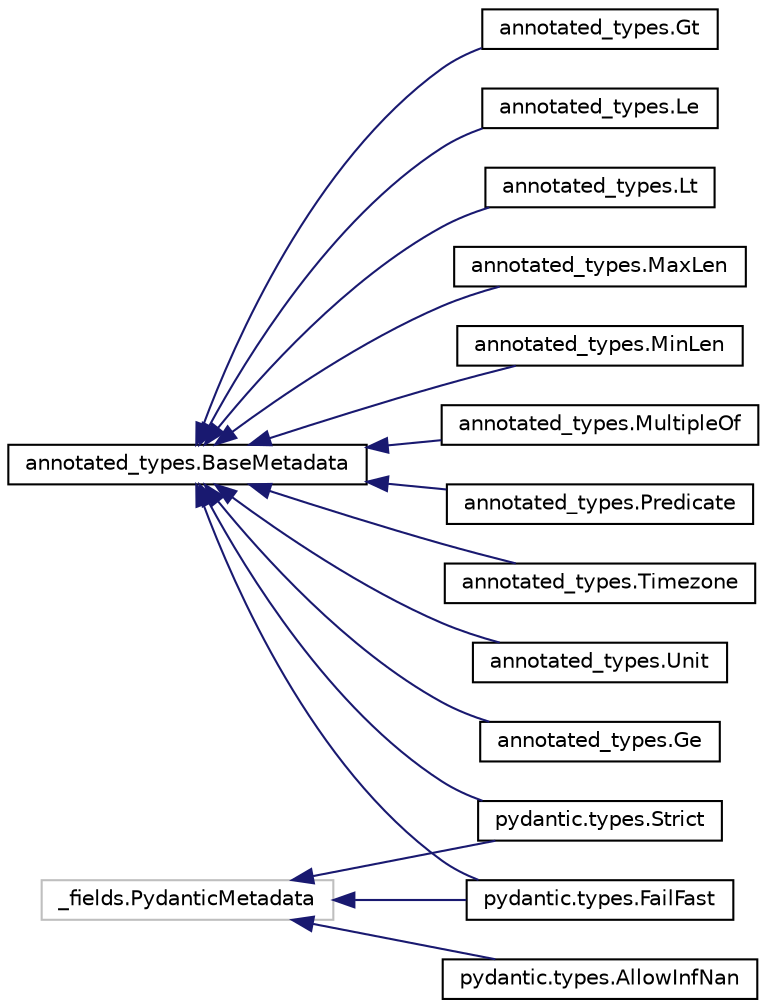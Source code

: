digraph "Graphical Class Hierarchy"
{
 // LATEX_PDF_SIZE
  edge [fontname="Helvetica",fontsize="10",labelfontname="Helvetica",labelfontsize="10"];
  node [fontname="Helvetica",fontsize="10",shape=record];
  rankdir="LR";
  Node0 [label="annotated_types.BaseMetadata",height=0.2,width=0.4,color="black", fillcolor="white", style="filled",URL="$classannotated__types_1_1BaseMetadata.html",tooltip=" "];
  Node0 -> Node1 [dir="back",color="midnightblue",fontsize="10",style="solid",fontname="Helvetica"];
  Node1 [label="annotated_types.Ge",height=0.2,width=0.4,color="black", fillcolor="white", style="filled",URL="$classannotated__types_1_1Ge.html",tooltip=" "];
  Node0 -> Node2 [dir="back",color="midnightblue",fontsize="10",style="solid",fontname="Helvetica"];
  Node2 [label="annotated_types.Gt",height=0.2,width=0.4,color="black", fillcolor="white", style="filled",URL="$classannotated__types_1_1Gt.html",tooltip=" "];
  Node0 -> Node3 [dir="back",color="midnightblue",fontsize="10",style="solid",fontname="Helvetica"];
  Node3 [label="annotated_types.Le",height=0.2,width=0.4,color="black", fillcolor="white", style="filled",URL="$classannotated__types_1_1Le.html",tooltip=" "];
  Node0 -> Node4 [dir="back",color="midnightblue",fontsize="10",style="solid",fontname="Helvetica"];
  Node4 [label="annotated_types.Lt",height=0.2,width=0.4,color="black", fillcolor="white", style="filled",URL="$classannotated__types_1_1Lt.html",tooltip=" "];
  Node0 -> Node5 [dir="back",color="midnightblue",fontsize="10",style="solid",fontname="Helvetica"];
  Node5 [label="annotated_types.MaxLen",height=0.2,width=0.4,color="black", fillcolor="white", style="filled",URL="$classannotated__types_1_1MaxLen.html",tooltip=" "];
  Node0 -> Node6 [dir="back",color="midnightblue",fontsize="10",style="solid",fontname="Helvetica"];
  Node6 [label="annotated_types.MinLen",height=0.2,width=0.4,color="black", fillcolor="white", style="filled",URL="$classannotated__types_1_1MinLen.html",tooltip=" "];
  Node0 -> Node7 [dir="back",color="midnightblue",fontsize="10",style="solid",fontname="Helvetica"];
  Node7 [label="annotated_types.MultipleOf",height=0.2,width=0.4,color="black", fillcolor="white", style="filled",URL="$classannotated__types_1_1MultipleOf.html",tooltip=" "];
  Node0 -> Node8 [dir="back",color="midnightblue",fontsize="10",style="solid",fontname="Helvetica"];
  Node8 [label="annotated_types.Predicate",height=0.2,width=0.4,color="black", fillcolor="white", style="filled",URL="$classannotated__types_1_1Predicate.html",tooltip=" "];
  Node0 -> Node9 [dir="back",color="midnightblue",fontsize="10",style="solid",fontname="Helvetica"];
  Node9 [label="annotated_types.Timezone",height=0.2,width=0.4,color="black", fillcolor="white", style="filled",URL="$classannotated__types_1_1Timezone.html",tooltip=" "];
  Node0 -> Node10 [dir="back",color="midnightblue",fontsize="10",style="solid",fontname="Helvetica"];
  Node10 [label="annotated_types.Unit",height=0.2,width=0.4,color="black", fillcolor="white", style="filled",URL="$classannotated__types_1_1Unit.html",tooltip=" "];
  Node0 -> Node11 [dir="back",color="midnightblue",fontsize="10",style="solid",fontname="Helvetica"];
  Node11 [label="pydantic.types.FailFast",height=0.2,width=0.4,color="black", fillcolor="white", style="filled",URL="$classpydantic_1_1types_1_1FailFast.html",tooltip=" "];
  Node0 -> Node12 [dir="back",color="midnightblue",fontsize="10",style="solid",fontname="Helvetica"];
  Node12 [label="pydantic.types.Strict",height=0.2,width=0.4,color="black", fillcolor="white", style="filled",URL="$classpydantic_1_1types_1_1Strict.html",tooltip="!! abstract \"Usage Documentation\" Strict Mode with Annotated Strict"];
  Node11018 [label="_fields.PydanticMetadata",height=0.2,width=0.4,color="grey75", fillcolor="white", style="filled",tooltip=" "];
  Node11018 -> Node11019 [dir="back",color="midnightblue",fontsize="10",style="solid",fontname="Helvetica"];
  Node11019 [label="pydantic.types.AllowInfNan",height=0.2,width=0.4,color="black", fillcolor="white", style="filled",URL="$classpydantic_1_1types_1_1AllowInfNan.html",tooltip=" "];
  Node11018 -> Node11 [dir="back",color="midnightblue",fontsize="10",style="solid",fontname="Helvetica"];
  Node11018 -> Node12 [dir="back",color="midnightblue",fontsize="10",style="solid",fontname="Helvetica"];
}
